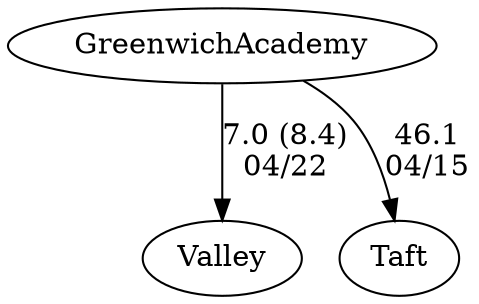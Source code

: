 digraph girls4foursGreenwichAcademy {Valley [URL="girls4foursGreenwichAcademyValley.html"];Taft [URL="girls4foursGreenwichAcademyTaft.html"];GreenwichAcademy [URL="girls4foursGreenwichAcademyGreenwichAcademy.html"];GreenwichAcademy -> Taft[label="46.1
04/15", weight="54", tooltip="NEIRA Girls Fours,Taft, Greenwich Academy, Valley, Lyme-Old Lyme, Canterbury			
Distance: 1500m Conditions: Order of racing: G2, G3/G4 (raced together). 8mph crosswind for the G2 race; 10-12 mph for the G3/G4 race; shifting around to a cross tail wind for the final 350 meters or so in both races. Comments: The G3/G4 race needed three tries to get a clean race going. Good work by novice coxswains to get their boats aligned in a crosswind. During the race, the GA 3V caught a boat-stopping crab with 350 meters left; they were leading all boats until that point in the race. 
The G1 race was canceled at the starting line because of lightning. 
Thank you to all the coaches, coxswains, and rowers for getting twelve shells off the water in record time.
None", URL="http://www.row2k.com/results/resultspage.cfm?UID=57767F8BC9B9A1D6D1921A1667A8D6B9&cat=1", random="random"]; 
GreenwichAcademy -> Valley[label="7.0 (8.4)
04/22", weight="93", tooltip="NEIRA Girls Fours,Greenwich Academy vs. Valley Regional			
Distance: 1250m Conditions: Windy, with conditions in the last 500m getting progressively choppier through the day. Strong cross-tailwind for all races. Comments: Race order went 3V-1V-2V-4V. Due to high winds, racing was shortened to 1100m for the 2V race and 1000m for the 4V race.
A big thanks to Valley Regional for making the trip to Greenwich!
None", URL="http://www.row2k.com/results/resultspage.cfm?UID=F7D27A2768B3A94AA28296B6E17A5936&cat=1", random="random"]}